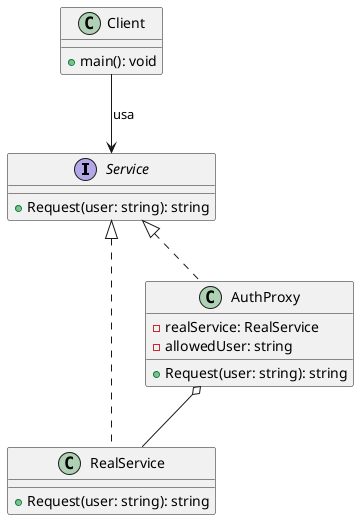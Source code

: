 @startuml
interface Service {
  +Request(user: string): string
}

class RealService {
  +Request(user: string): string
}

class AuthProxy {
  -realService: RealService
  -allowedUser: string
  +Request(user: string): string
}

class Client {
  +main(): void
}

Service <|.. RealService
Service <|.. AuthProxy
AuthProxy o-- RealService
Client --> Service : usa
@enduml